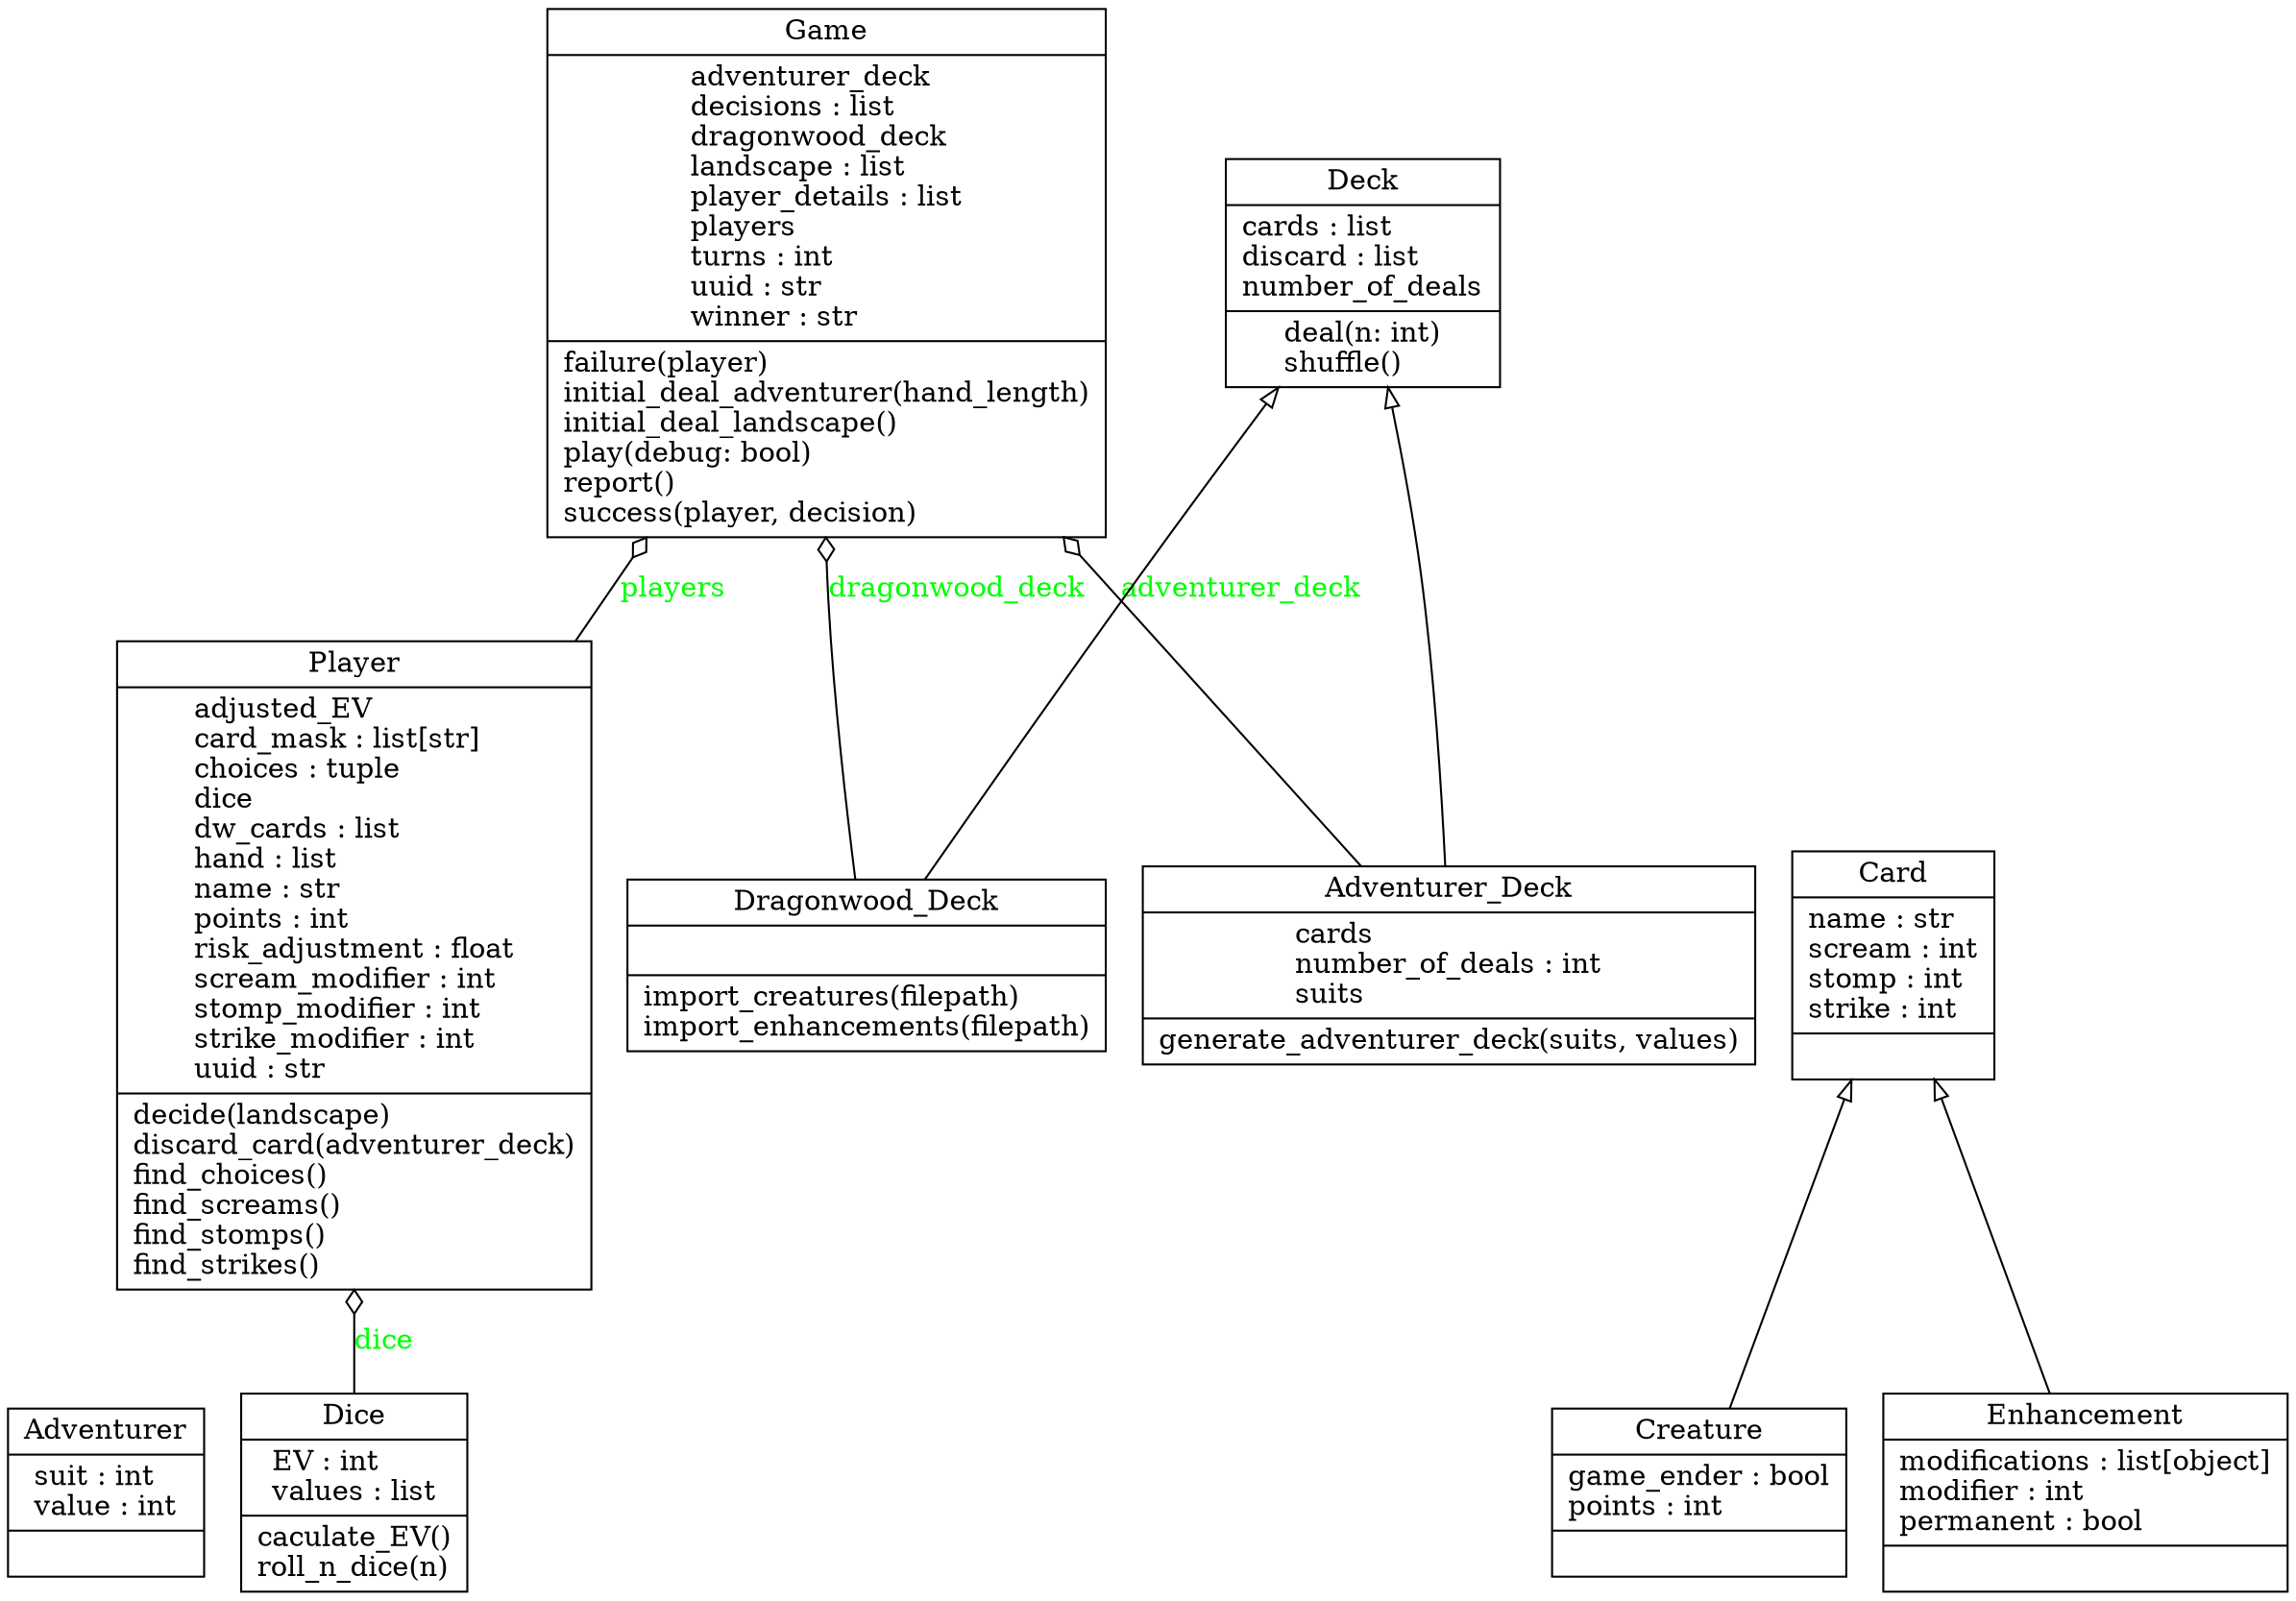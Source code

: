 digraph "classes" {
rankdir=BT
charset="utf-8"
"model.dragonwood.Adventurer" [color="black", fontcolor="black", label=<{Adventurer|suit : int<br ALIGN="LEFT"/>value : int<br ALIGN="LEFT"/>|}>, shape="record", style="solid"];
"model.dragonwood.Adventurer_Deck" [color="black", fontcolor="black", label=<{Adventurer_Deck|cards<br ALIGN="LEFT"/>number_of_deals : int<br ALIGN="LEFT"/>suits<br ALIGN="LEFT"/>|generate_adventurer_deck(suits, values)<br ALIGN="LEFT"/>}>, shape="record", style="solid"];
"model.dragonwood.Card" [color="black", fontcolor="black", label=<{Card|name : str<br ALIGN="LEFT"/>scream : int<br ALIGN="LEFT"/>stomp : int<br ALIGN="LEFT"/>strike : int<br ALIGN="LEFT"/>|}>, shape="record", style="solid"];
"model.dragonwood.Creature" [color="black", fontcolor="black", label=<{Creature|game_ender : bool<br ALIGN="LEFT"/>points : int<br ALIGN="LEFT"/>|}>, shape="record", style="solid"];
"model.dragonwood.Deck" [color="black", fontcolor="black", label=<{Deck|cards : list<br ALIGN="LEFT"/>discard : list<br ALIGN="LEFT"/>number_of_deals<br ALIGN="LEFT"/>|deal(n: int)<br ALIGN="LEFT"/>shuffle()<br ALIGN="LEFT"/>}>, shape="record", style="solid"];
"model.dragonwood.Dice" [color="black", fontcolor="black", label=<{Dice|EV : int<br ALIGN="LEFT"/>values : list<br ALIGN="LEFT"/>|caculate_EV()<br ALIGN="LEFT"/>roll_n_dice(n)<br ALIGN="LEFT"/>}>, shape="record", style="solid"];
"model.dragonwood.Dragonwood_Deck" [color="black", fontcolor="black", label=<{Dragonwood_Deck|<br ALIGN="LEFT"/>|import_creatures(filepath)<br ALIGN="LEFT"/>import_enhancements(filepath)<br ALIGN="LEFT"/>}>, shape="record", style="solid"];
"model.dragonwood.Enhancement" [color="black", fontcolor="black", label=<{Enhancement|modifications : list[object]<br ALIGN="LEFT"/>modifier : int<br ALIGN="LEFT"/>permanent : bool<br ALIGN="LEFT"/>|}>, shape="record", style="solid"];
"model.dragonwood.Game" [color="black", fontcolor="black", label=<{Game|adventurer_deck<br ALIGN="LEFT"/>decisions : list<br ALIGN="LEFT"/>dragonwood_deck<br ALIGN="LEFT"/>landscape : list<br ALIGN="LEFT"/>player_details : list<br ALIGN="LEFT"/>players<br ALIGN="LEFT"/>turns : int<br ALIGN="LEFT"/>uuid : str<br ALIGN="LEFT"/>winner : str<br ALIGN="LEFT"/>|failure(player)<br ALIGN="LEFT"/>initial_deal_adventurer(hand_length)<br ALIGN="LEFT"/>initial_deal_landscape()<br ALIGN="LEFT"/>play(debug: bool)<br ALIGN="LEFT"/>report()<br ALIGN="LEFT"/>success(player, decision)<br ALIGN="LEFT"/>}>, shape="record", style="solid"];
"model.dragonwood.Player" [color="black", fontcolor="black", label=<{Player|adjusted_EV<br ALIGN="LEFT"/>card_mask : list[str]<br ALIGN="LEFT"/>choices : tuple<br ALIGN="LEFT"/>dice<br ALIGN="LEFT"/>dw_cards : list<br ALIGN="LEFT"/>hand : list<br ALIGN="LEFT"/>name : str<br ALIGN="LEFT"/>points : int<br ALIGN="LEFT"/>risk_adjustment : float<br ALIGN="LEFT"/>scream_modifier : int<br ALIGN="LEFT"/>stomp_modifier : int<br ALIGN="LEFT"/>strike_modifier : int<br ALIGN="LEFT"/>uuid : str<br ALIGN="LEFT"/>|decide(landscape)<br ALIGN="LEFT"/>discard_card(adventurer_deck)<br ALIGN="LEFT"/>find_choices()<br ALIGN="LEFT"/>find_screams()<br ALIGN="LEFT"/>find_stomps()<br ALIGN="LEFT"/>find_strikes()<br ALIGN="LEFT"/>}>, shape="record", style="solid"];
"model.dragonwood.Adventurer_Deck" -> "model.dragonwood.Deck" [arrowhead="empty", arrowtail="none"];
"model.dragonwood.Creature" -> "model.dragonwood.Card" [arrowhead="empty", arrowtail="none"];
"model.dragonwood.Dragonwood_Deck" -> "model.dragonwood.Deck" [arrowhead="empty", arrowtail="none"];
"model.dragonwood.Enhancement" -> "model.dragonwood.Card" [arrowhead="empty", arrowtail="none"];
"model.dragonwood.Adventurer_Deck" -> "model.dragonwood.Game" [arrowhead="odiamond", arrowtail="none", fontcolor="green", label="adventurer_deck", style="solid"];
"model.dragonwood.Dice" -> "model.dragonwood.Player" [arrowhead="odiamond", arrowtail="none", fontcolor="green", label="dice", style="solid"];
"model.dragonwood.Dragonwood_Deck" -> "model.dragonwood.Game" [arrowhead="odiamond", arrowtail="none", fontcolor="green", label="dragonwood_deck", style="solid"];
"model.dragonwood.Player" -> "model.dragonwood.Game" [arrowhead="odiamond", arrowtail="none", fontcolor="green", label="players", style="solid"];
}
